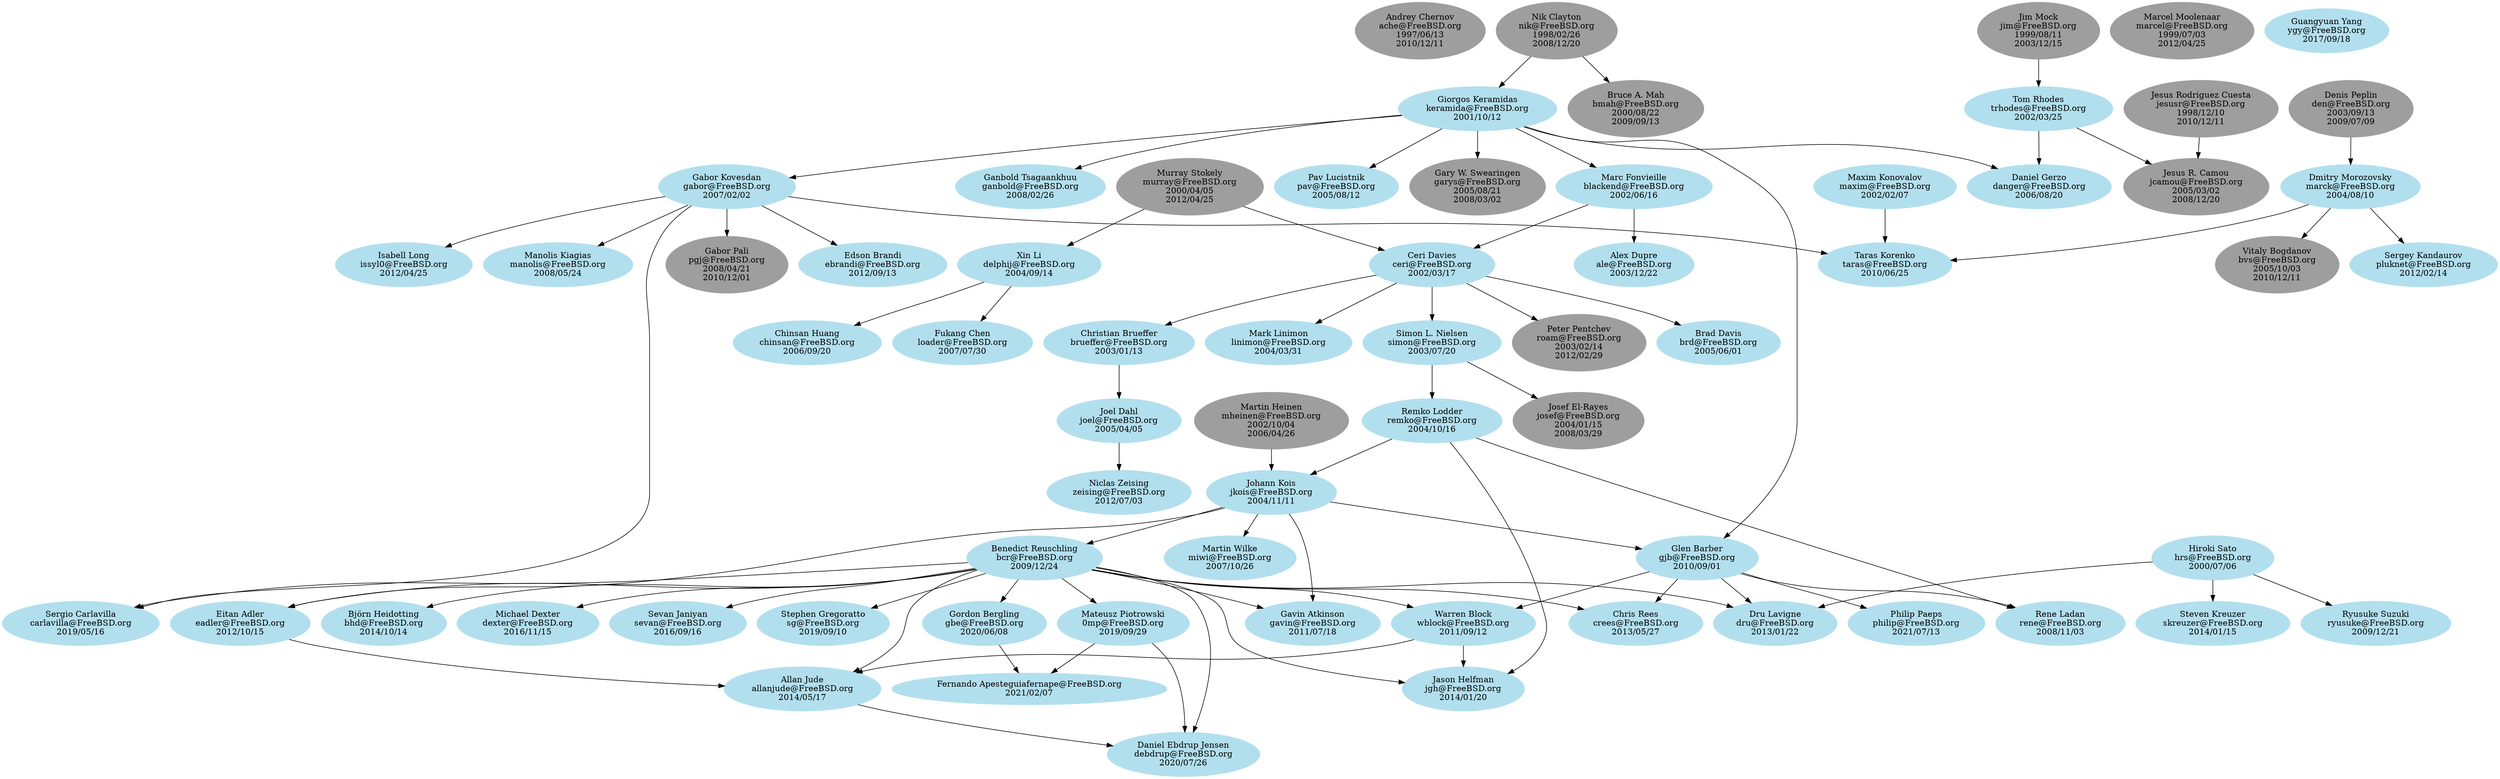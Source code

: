 # $FreeBSD$

# This file is meant to list all FreeBSD doc+www committers and describe the
# mentor-mentee relationships between them.
# The graphical output can be generated from this file with the following
# command:
# $ dot -T png -o file.png committers-doc.dot
#
# The dot binary is part of the graphics/graphviz port.

digraph doc {

# Node definitions follow this example:
#
#   foo [label="Foo Bar\nfoo@FreeBSD.org\n????/??/??"]
#
# ????/??/?? is the date when the commit bit was obtained, usually the one you
# can find looking at svn logs for the svnadmin/conf/access file.
# Use YYYY/MM/DD format.
#
# For returned commit bits, the node definition will follow this example:
#
#   foo [label="Foo Bar\nfoo@FreeBSD.org\n????/??/??\n????/??/??"]
#
# The first date is the same as for an active committer, the second date is
# the date when the commit bit has been returned. Again, check svn logs.

node [color=grey62, style=filled, bgcolor=black];

# Alumni go here. Try to keep things sorted.

ache [label="Andrey Chernov\nache@FreeBSD.org\n1997/06/13\n2010/12/11"]
bmah [label="Bruce A. Mah\nbmah@FreeBSD.org\n2000/08/22\n2009/09/13"]
bvs [label="Vitaly Bogdanov\nbvs@FreeBSD.org\n2005/10/03\n2010/12/11"]
den [label="Denis Peplin\nden@FreeBSD.org\n2003/09/13\n2009/07/09"]
garys [label="Gary W. Swearingen\ngarys@FreeBSD.org\n2005/08/21\n2008/03/02"]
jcamou [label="Jesus R. Camou\njcamou@FreeBSD.org\n2005/03/02\n2008/12/20"]
jesusr [label="Jesus Rodriguez Cuesta\njesusr@FreeBSD.org\n1998/12/10\n2010/12/11"]
jim [label="Jim Mock\njim@FreeBSD.org\n1999/08/11\n2003/12/15"]
josef [label="Josef El-Rayes\njosef@FreeBSD.org\n2004/01/15\n2008/03/29"]
marcel [label="Marcel Moolenaar\nmarcel@FreeBSD.org\n1999/07/03\n2012/04/25"]
mheinen [label="Martin Heinen\nmheinen@FreeBSD.org\n2002/10/04\n2006/04/26"]
murray [label="Murray Stokely\nmurray@FreeBSD.org\n2000/04/05\n2012/04/25"]
nik [label="Nik Clayton\nnik@FreeBSD.org\n1998/02/26\n2008/12/20"]
pgj [label="Gabor Pali\npgj@FreeBSD.org\n2008/04/21\n2010/12/01"]
roam [label="Peter Pentchev\nroam@FreeBSD.org\n2003/02/14\n2012/02/29"]

node [color=lightblue2, style=filled, bgcolor=black];

# Current doc committers go here. Try to keep things sorted.

"0mp" [label="Mateusz Piotrowski\n0mp@FreeBSD.org\n2019/09/29"]
ale [label="Alex Dupre\nale@FreeBSD.org\n2003/12/22"]
allanjude [label="Allan Jude\nallanjude@FreeBSD.org\n2014/05/17"]
bcr [label="Benedict Reuschling\nbcr@FreeBSD.org\n2009/12/24"]
bhd [label="Björn Heidotting\nbhd@FreeBSD.org\n2014/10/14"]
blackend [label="Marc Fonvieille\nblackend@FreeBSD.org\n2002/06/16"]
brd [label="Brad Davis\nbrd@FreeBSD.org\n2005/06/01"]
brueffer [label="Christian Brueffer\nbrueffer@FreeBSD.org\n2003/01/13"]
carlavilla [label="Sergio Carlavilla\ncarlavilla@FreeBSD.org\n2019/05/16"]
ceri [label="Ceri Davies\nceri@FreeBSD.org\n2002/03/17"]
chinsan [label="Chinsan Huang\nchinsan@FreeBSD.org\n2006/09/20"]
crees [label="Chris Rees\ncrees@FreeBSD.org\n2013/05/27"]
danger [label="Daniel Gerzo\ndanger@FreeBSD.org\n2006/08/20"]
debdrup [label="Daniel Ebdrup Jensen\ndebdrup@FreeBSD.org\n2020/07/26"]
delphij [label="Xin Li\ndelphij@FreeBSD.org\n2004/09/14"]
dexter [label="Michael Dexter\ndexter@FreeBSD.org\n2016/11/15"]
dru [label="Dru Lavigne\ndru@FreeBSD.org\n2013/01/22"]
eadler [label="Eitan Adler\neadler@FreeBSD.org\n2012/10/15"]
ebrandi [label="Edson Brandi\nebrandi@FreeBSD.org\n2012/09/13"]
fernape [label="Fernando Apesteguia\fernape@FreeBSD.org\n2021/02/07"]
gabor [label="Gabor Kovesdan\ngabor@FreeBSD.org\n2007/02/02"]
ganbold [label="Ganbold Tsagaankhuu\nganbold@FreeBSD.org\n2008/02/26"]
gavin [label="Gavin Atkinson\ngavin@FreeBSD.org\n2011/07/18"]
gbe [label="Gordon Bergling\ngbe@FreeBSD.org\n2020/06/08"]
gjb [label="Glen Barber\ngjb@FreeBSD.org\n2010/09/01"]
hrs [label="Hiroki Sato\nhrs@FreeBSD.org\n2000/07/06"]
issyl0 [label="Isabell Long\nissyl0@FreeBSD.org\n2012/04/25"]
jgh [label="Jason Helfman\njgh@FreeBSD.org\n2014/01/20"]
jkois [label="Johann Kois\njkois@FreeBSD.org\n2004/11/11"]
joel [label="Joel Dahl\njoel@FreeBSD.org\n2005/04/05"]
keramida [label="Giorgos Keramidas\nkeramida@FreeBSD.org\n2001/10/12"]
linimon [label="Mark Linimon\nlinimon@FreeBSD.org\n2004/03/31"]
loader [label="Fukang Chen\nloader@FreeBSD.org\n2007/07/30"]
manolis [label="Manolis Kiagias\nmanolis@FreeBSD.org\n2008/05/24"]
marck [label="Dmitry Morozovsky\nmarck@FreeBSD.org\n2004/08/10"]
maxim [label="Maxim Konovalov\nmaxim@FreeBSD.org\n2002/02/07"]
miwi [label="Martin Wilke\nmiwi@FreeBSD.org\n2007/10/26"]
pav [label="Pav Lucistnik\npav@FreeBSD.org\n2005/08/12"]
philip [label="Philip Paeps\nphilip@FreeBSD.org\n2021/07/13"]
pluknet [label="Sergey Kandaurov\npluknet@FreeBSD.org\n2012/02/14"]
remko [label="Remko Lodder\nremko@FreeBSD.org\n2004/10/16"]
rene [label="Rene Ladan\nrene@FreeBSD.org\n2008/11/03"]
ryusuke [label="Ryusuke Suzuki\nryusuke@FreeBSD.org\n2009/12/21"]
sevan [label="Sevan Janiyan\nsevan@FreeBSD.org\n2016/09/16"]
sg [label="Stephen Gregoratto\nsg@FreeBSD.org\n2019/09/10"]
simon [label="Simon L. Nielsen\nsimon@FreeBSD.org\n2003/07/20"]
skreuzer [label="Steven Kreuzer\nskreuzer@FreeBSD.org\n2014/01/15"]
taras [label="Taras Korenko\ntaras@FreeBSD.org\n2010/06/25"]
trhodes [label="Tom Rhodes\ntrhodes@FreeBSD.org\n2002/03/25"]
wblock [label="Warren Block\nwblock@FreeBSD.org\n2011/09/12"]
ygy [label="Guangyuan Yang\nygy@FreeBSD.org\n2017/09/18"]
zeising [label="Niclas Zeising\nzeising@FreeBSD.org\n2012/07/03"]

# Here are the mentor/mentee relationships.
# Group together all the mentees for a particular mentor.
# Keep the list sorted by mentor login.

"0mp" -> debdrup
"0mp" -> fernape

allanjude -> debdrup

bcr -> gavin
bcr -> wblock
bcr -> eadler
bcr -> dru
bcr -> crees
bcr -> jgh
bcr -> allanjude
bcr -> bhd
bcr -> sevan
bcr -> dexter
bcr -> sg
bcr -> carlavilla
bcr -> "0mp"
bcr -> gbe
bcr -> debdrup

blackend -> ale
blackend -> ceri

brueffer -> joel

ceri -> brd
ceri -> brueffer
ceri -> linimon
ceri -> roam
ceri -> simon

den -> marck

delphij -> chinsan
delphij -> loader

eadler -> allanjude

gabor -> pgj
gabor -> manolis
gabor -> taras
gabor -> issyl0
gabor -> ebrandi
gabor -> carlavilla

gbe -> fernape

gjb -> wblock
gjb -> rene
gjb -> dru
gjb -> crees
gjb -> philip

hrs -> ryusuke
hrs -> dru
hrs -> skreuzer

jesusr -> jcamou

jim -> trhodes

jkois -> miwi
jkois -> bcr
jkois -> gavin
jkois -> gjb
jkois -> eadler

joel -> zeising

keramida -> blackend
keramida -> danger
keramida -> gabor
keramida -> ganbold
keramida -> garys
keramida -> gjb
keramida -> pav

marck -> bvs
marck -> pluknet
marck -> taras

maxim -> taras

mheinen -> jkois

murray -> ceri
murray -> delphij

nik -> bmah
nik -> keramida

remko -> jkois
remko -> rene
remko -> jgh

simon -> josef
simon -> remko

trhodes -> danger
trhodes -> jcamou

wblock -> jgh
wblock -> allanjude
}
